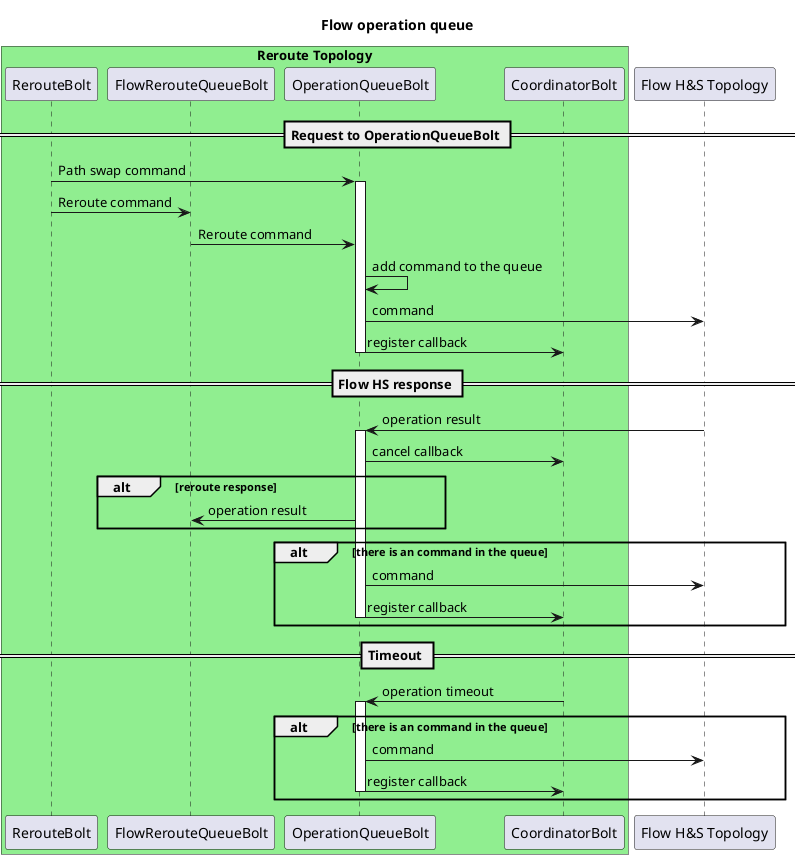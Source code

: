 @startuml
title Flow operation queue

box "Reroute Topology" #LightGreen
    participant RerouteBolt
    participant FlowRerouteQueueBolt
    participant OperationQueueBolt
    participant CoordinatorBolt
end box
participant "Flow H&S Topology" as FlowHS

== Request to OperationQueueBolt ==
RerouteBolt -> OperationQueueBolt : Path swap command
activate OperationQueueBolt
RerouteBolt -> FlowRerouteQueueBolt : Reroute command
FlowRerouteQueueBolt -> OperationQueueBolt: Reroute command
OperationQueueBolt -> OperationQueueBolt : add command to the queue
OperationQueueBolt -> FlowHS : command
OperationQueueBolt -> CoordinatorBolt : register callback
deactivate OperationQueueBolt

== Flow HS response ==
FlowHS -> OperationQueueBolt : operation result
activate OperationQueueBolt
OperationQueueBolt -> CoordinatorBolt : cancel callback
alt reroute response
    OperationQueueBolt -> FlowRerouteQueueBolt : operation result
end

alt there is an command in the queue
    OperationQueueBolt -> FlowHS : command
    OperationQueueBolt -> CoordinatorBolt : register callback
    deactivate OperationQueueBolt
end

== Timeout ==
CoordinatorBolt -> OperationQueueBolt : operation timeout
activate OperationQueueBolt

alt there is an command in the queue
    OperationQueueBolt -> FlowHS : command
    OperationQueueBolt -> CoordinatorBolt : register callback
    deactivate OperationQueueBolt
end

@enduml

